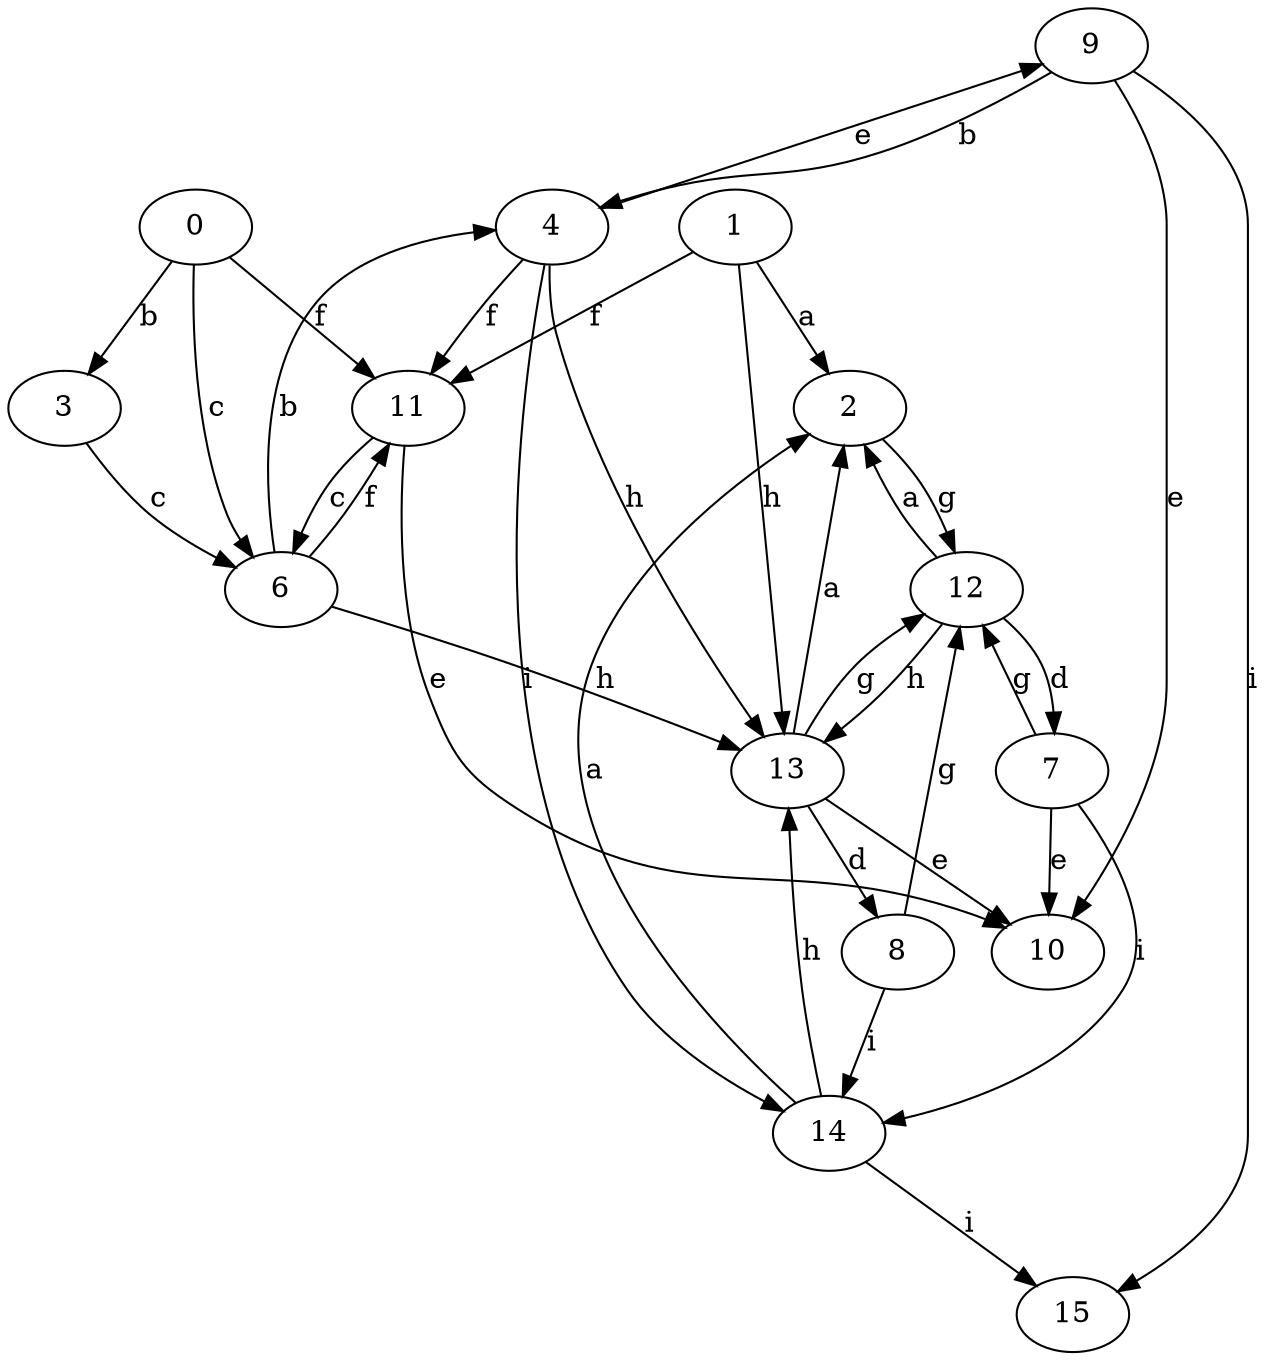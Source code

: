 strict digraph  {
2;
3;
4;
6;
7;
8;
0;
9;
10;
11;
12;
1;
13;
14;
15;
2 -> 12  [label=g];
3 -> 6  [label=c];
4 -> 9  [label=e];
4 -> 11  [label=f];
4 -> 13  [label=h];
4 -> 14  [label=i];
6 -> 4  [label=b];
6 -> 11  [label=f];
6 -> 13  [label=h];
7 -> 10  [label=e];
7 -> 12  [label=g];
7 -> 14  [label=i];
8 -> 12  [label=g];
8 -> 14  [label=i];
0 -> 3  [label=b];
0 -> 6  [label=c];
0 -> 11  [label=f];
9 -> 4  [label=b];
9 -> 10  [label=e];
9 -> 15  [label=i];
11 -> 6  [label=c];
11 -> 10  [label=e];
12 -> 2  [label=a];
12 -> 7  [label=d];
12 -> 13  [label=h];
1 -> 2  [label=a];
1 -> 11  [label=f];
1 -> 13  [label=h];
13 -> 2  [label=a];
13 -> 8  [label=d];
13 -> 10  [label=e];
13 -> 12  [label=g];
14 -> 2  [label=a];
14 -> 13  [label=h];
14 -> 15  [label=i];
}
